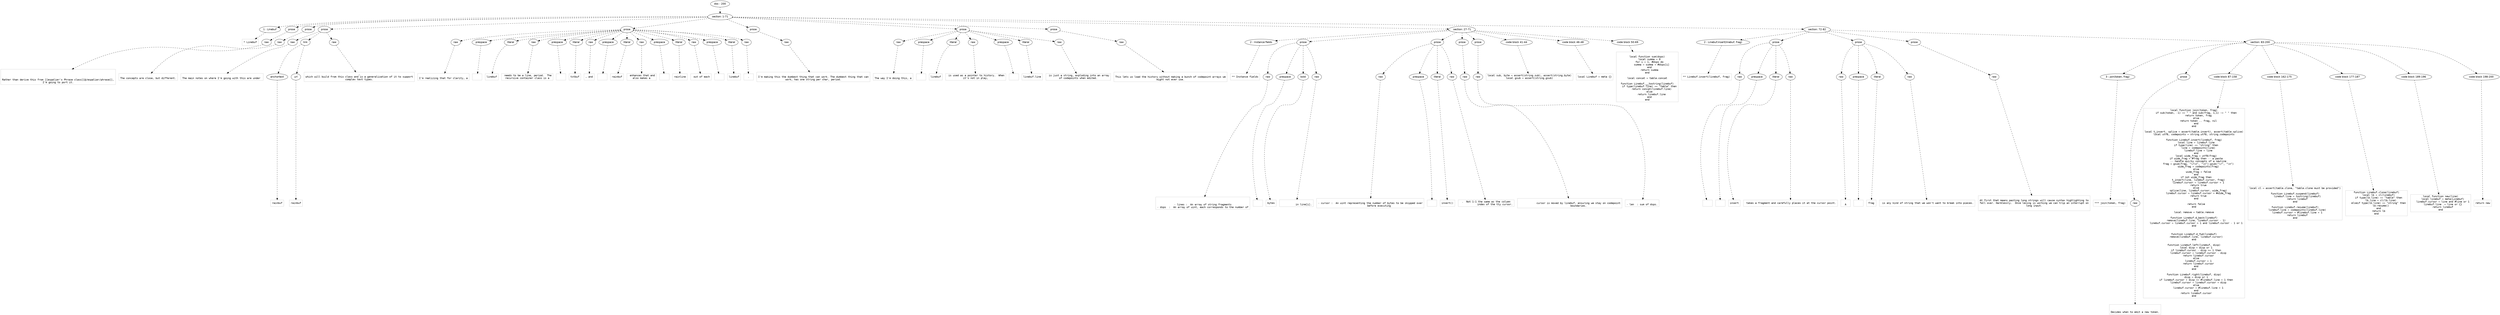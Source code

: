 digraph lpegNode {

node [fontname=Helvetica]
edge [style=dashed]

doc_0 [label="doc - 200"]


doc_0 -> { section_1}
{rank=same; section_1}

section_1 [label="section: 1-71"]


// END RANK doc_0

section_1 -> { header_2 prose_3 prose_4 prose_5 prose_6 prose_7 prose_8 prose_9 section_10 section_11}
{rank=same; header_2 prose_3 prose_4 prose_5 prose_6 prose_7 prose_8 prose_9 section_10 section_11}

header_2 [label="1 : Linebuf"]

prose_3 [label="prose"]

prose_4 [label="prose"]

prose_5 [label="prose"]

prose_6 [label="prose"]

prose_7 [label="prose"]

prose_8 [label="prose"]

prose_9 [label="prose"]

section_10 [label="section: 27-71"]

section_11 [label="section: 72-82"]


// END RANK section_1

header_2 -> leaf_12
leaf_12  [color=Gray,shape=rectangle,fontname=Inconsolata,label="* Linebuf"]
// END RANK header_2

prose_3 -> { raw_13}
{rank=same; raw_13}

raw_13 [label="raw"]


// END RANK prose_3

raw_13 -> leaf_14
leaf_14  [color=Gray,shape=rectangle,fontname=Inconsolata,label="


Rather than derive this from [[espalier's Phrase class][@/espalier/phrase]],
I'm going to port it.
"]
// END RANK raw_13

prose_4 -> { raw_15}
{rank=same; raw_15}

raw_15 [label="raw"]


// END RANK prose_4

raw_15 -> leaf_16
leaf_16  [color=Gray,shape=rectangle,fontname=Inconsolata,label="
The concepts are close, but different.
"]
// END RANK raw_15

prose_5 -> { raw_17 link_18 raw_19}
{rank=same; raw_17 link_18 raw_19}

raw_17 [label="raw"]

link_18 [label="link"]

raw_19 [label="raw"]


// END RANK prose_5

raw_17 -> leaf_20
leaf_20  [color=Gray,shape=rectangle,fontname=Inconsolata,label="
The main notes on where I'm going with this are under "]
// END RANK raw_17

link_18 -> { anchortext_21 url_22}
{rank=same; anchortext_21 url_22}

anchortext_21 [label="anchortext"]

url_22 [label="url"]


// END RANK link_18

anchortext_21 -> leaf_23
leaf_23  [color=Gray,shape=rectangle,fontname=Inconsolata,label="rainbuf"]
// END RANK anchortext_21

url_22 -> leaf_24
leaf_24  [color=Gray,shape=rectangle,fontname=Inconsolata,label="rainbuf"]
// END RANK url_22

raw_19 -> leaf_25
leaf_25  [color=Gray,shape=rectangle,fontname=Inconsolata,label=",
which will build from this class and is a generalization of it to support
complex text types.
"]
// END RANK raw_19

prose_6 -> { raw_26 prespace_27 literal_28 raw_29 prespace_30 literal_31 raw_32 prespace_33 literal_34 raw_35 prespace_36 literal_37 raw_38 prespace_39 literal_40 raw_41}
{rank=same; raw_26 prespace_27 literal_28 raw_29 prespace_30 literal_31 raw_32 prespace_33 literal_34 raw_35 prespace_36 literal_37 raw_38 prespace_39 literal_40 raw_41}

raw_26 [label="raw"]

prespace_27 [label="prespace"]

literal_28 [label="literal"]

raw_29 [label="raw"]

prespace_30 [label="prespace"]

literal_31 [label="literal"]

raw_32 [label="raw"]

prespace_33 [label="prespace"]

literal_34 [label="literal"]

raw_35 [label="raw"]

prespace_36 [label="prespace"]

literal_37 [label="literal"]

raw_38 [label="raw"]

prespace_39 [label="prespace"]

literal_40 [label="literal"]

raw_41 [label="raw"]


// END RANK prose_6

raw_26 -> leaf_42
leaf_42  [color=Gray,shape=rectangle,fontname=Inconsolata,label="
I'm realizing that for clarity, a"]
// END RANK raw_26

prespace_27 -> leaf_43
leaf_43  [color=Gray,shape=rectangle,fontname=Inconsolata,label=" "]
// END RANK prespace_27

literal_28 -> leaf_44
leaf_44  [color=Gray,shape=rectangle,fontname=Inconsolata,label="linebuf"]
// END RANK literal_28

raw_29 -> leaf_45
leaf_45  [color=Gray,shape=rectangle,fontname=Inconsolata,label=" needs to be a line, period.  The
recursive container class is a"]
// END RANK raw_29

prespace_30 -> leaf_46
leaf_46  [color=Gray,shape=rectangle,fontname=Inconsolata,label=" "]
// END RANK prespace_30

literal_31 -> leaf_47
leaf_47  [color=Gray,shape=rectangle,fontname=Inconsolata,label="txtbuf"]
// END RANK literal_31

raw_32 -> leaf_48
leaf_48  [color=Gray,shape=rectangle,fontname=Inconsolata,label=", and"]
// END RANK raw_32

prespace_33 -> leaf_49
leaf_49  [color=Gray,shape=rectangle,fontname=Inconsolata,label=" "]
// END RANK prespace_33

literal_34 -> leaf_50
leaf_50  [color=Gray,shape=rectangle,fontname=Inconsolata,label="rainbuf"]
// END RANK literal_34

raw_35 -> leaf_51
leaf_51  [color=Gray,shape=rectangle,fontname=Inconsolata,label=" enhances that and
also makes a"]
// END RANK raw_35

prespace_36 -> leaf_52
leaf_52  [color=Gray,shape=rectangle,fontname=Inconsolata,label=" "]
// END RANK prespace_36

literal_37 -> leaf_53
leaf_53  [color=Gray,shape=rectangle,fontname=Inconsolata,label="rainline"]
// END RANK literal_37

raw_38 -> leaf_54
leaf_54  [color=Gray,shape=rectangle,fontname=Inconsolata,label=" out of each"]
// END RANK raw_38

prespace_39 -> leaf_55
leaf_55  [color=Gray,shape=rectangle,fontname=Inconsolata,label=" "]
// END RANK prespace_39

literal_40 -> leaf_56
leaf_56  [color=Gray,shape=rectangle,fontname=Inconsolata,label="linebuf"]
// END RANK literal_40

raw_41 -> leaf_57
leaf_57  [color=Gray,shape=rectangle,fontname=Inconsolata,label=".
"]
// END RANK raw_41

prose_7 -> { raw_58}
{rank=same; raw_58}

raw_58 [label="raw"]


// END RANK prose_7

raw_58 -> leaf_59
leaf_59  [color=Gray,shape=rectangle,fontname=Inconsolata,label="
I'm making this the dumbest thing that can work. The dumbest thing that can
work, has one string per char, period.
"]
// END RANK raw_58

prose_8 -> { raw_60 prespace_61 literal_62 raw_63 prespace_64 literal_65 raw_66}
{rank=same; raw_60 prespace_61 literal_62 raw_63 prespace_64 literal_65 raw_66}

raw_60 [label="raw"]

prespace_61 [label="prespace"]

literal_62 [label="literal"]

raw_63 [label="raw"]

prespace_64 [label="prespace"]

literal_65 [label="literal"]

raw_66 [label="raw"]


// END RANK prose_8

raw_60 -> leaf_67
leaf_67  [color=Gray,shape=rectangle,fontname=Inconsolata,label="
The way I'm doing this, a"]
// END RANK raw_60

prespace_61 -> leaf_68
leaf_68  [color=Gray,shape=rectangle,fontname=Inconsolata,label=" "]
// END RANK prespace_61

literal_62 -> leaf_69
leaf_69  [color=Gray,shape=rectangle,fontname=Inconsolata,label="linebuf"]
// END RANK literal_62

raw_63 -> leaf_70
leaf_70  [color=Gray,shape=rectangle,fontname=Inconsolata,label=" is used as a pointer to history.  When
it's not in play,"]
// END RANK raw_63

prespace_64 -> leaf_71
leaf_71  [color=Gray,shape=rectangle,fontname=Inconsolata,label=" "]
// END RANK prespace_64

literal_65 -> leaf_72
leaf_72  [color=Gray,shape=rectangle,fontname=Inconsolata,label="linebuf.line"]
// END RANK literal_65

raw_66 -> leaf_73
leaf_73  [color=Gray,shape=rectangle,fontname=Inconsolata,label=" is just a string, exploding into an array
of codepoints when edited.
"]
// END RANK raw_66

prose_9 -> { raw_74}
{rank=same; raw_74}

raw_74 [label="raw"]


// END RANK prose_9

raw_74 -> leaf_75
leaf_75  [color=Gray,shape=rectangle,fontname=Inconsolata,label="
This lets us load the history without making a bunch of codepoint arrays we
might not ever use.
"]
// END RANK raw_74

section_10 -> { header_76 prose_77 prose_78 prose_79 prose_80 codeblock_81 codeblock_82 codeblock_83}
{rank=same; header_76 prose_77 prose_78 prose_79 prose_80 codeblock_81 codeblock_82 codeblock_83}

header_76 [label="2 : Instance fields"]

prose_77 [label="prose"]

prose_78 [label="prose"]

prose_79 [label="prose"]

prose_80 [label="prose"]

codeblock_81 [label="code block 41-44"]

codeblock_82 [label="code block 46-48"]

codeblock_83 [label="code block 50-69"]


// END RANK section_10

header_76 -> leaf_84
leaf_84  [color=Gray,shape=rectangle,fontname=Inconsolata,label="** Instance fields"]
// END RANK header_76

prose_77 -> { raw_85 prespace_86 bold_87 raw_88}
{rank=same; raw_85 prespace_86 bold_87 raw_88}

raw_85 [label="raw"]

prespace_86 [label="prespace"]

bold_87 [label="bold"]

raw_88 [label="raw"]


// END RANK prose_77

raw_85 -> leaf_89
leaf_89  [color=Gray,shape=rectangle,fontname=Inconsolata,label="

- lines :  An array of string fragments
- dsps  :  An array of uint, each corresponds to the number of"]
// END RANK raw_85

prespace_86 -> leaf_90
leaf_90  [color=Gray,shape=rectangle,fontname=Inconsolata,label=" "]
// END RANK prespace_86

bold_87 -> leaf_91
leaf_91  [color=Gray,shape=rectangle,fontname=Inconsolata,label="bytes"]
// END RANK bold_87

raw_88 -> leaf_92
leaf_92  [color=Gray,shape=rectangle,fontname=Inconsolata,label="
          in line[i].
"]
// END RANK raw_88

prose_78 -> { raw_93 prespace_94 literal_95 raw_96}
{rank=same; raw_93 prespace_94 literal_95 raw_96}

raw_93 [label="raw"]

prespace_94 [label="prespace"]

literal_95 [label="literal"]

raw_96 [label="raw"]


// END RANK prose_78

raw_93 -> leaf_97
leaf_97  [color=Gray,shape=rectangle,fontname=Inconsolata,label="
- cursor :  An uint representing the number of bytes to be skipped over
            before executing"]
// END RANK raw_93

prespace_94 -> leaf_98
leaf_98  [color=Gray,shape=rectangle,fontname=Inconsolata,label=" "]
// END RANK prespace_94

literal_95 -> leaf_99
leaf_99  [color=Gray,shape=rectangle,fontname=Inconsolata,label="insert()"]
// END RANK literal_95

raw_96 -> leaf_100
leaf_100  [color=Gray,shape=rectangle,fontname=Inconsolata,label=".  Not 1-1 the same as the column
            index of the tty cursor.
"]
// END RANK raw_96

prose_79 -> { raw_101}
{rank=same; raw_101}

raw_101 [label="raw"]


// END RANK prose_79

raw_101 -> leaf_102
leaf_102  [color=Gray,shape=rectangle,fontname=Inconsolata,label="
            cursor is moved by linebuf, ensuring we stay on codepoint
            boundaries.
"]
// END RANK raw_101

prose_80 -> { raw_103}
{rank=same; raw_103}

raw_103 [label="raw"]


// END RANK prose_80

raw_103 -> leaf_104
leaf_104  [color=Gray,shape=rectangle,fontname=Inconsolata,label="
- len  : sum of dsps."]
// END RANK raw_103

codeblock_81 -> leaf_105
leaf_105  [color=Gray,shape=rectangle,fontname=Inconsolata,label="local sub, byte = assert(string.sub), assert(string.byte)
local gsub = assert(string.gsub)"]
// END RANK codeblock_81

codeblock_82 -> leaf_106
leaf_106  [color=Gray,shape=rectangle,fontname=Inconsolata,label="local Linebuf = meta {}"]
// END RANK codeblock_82

codeblock_83 -> leaf_107
leaf_107  [color=Gray,shape=rectangle,fontname=Inconsolata,label="
local function sum(dsps)
   local summa = 0
   for i = 1, #dsps do
      summa = summa + #dsps[i]
   end
   return summa
end

local concat = table.concat

function Linebuf.__tostring(linebuf)
   if type(linebuf.line) == \"table\" then
      return concat(linebuf.line)
   else
      return linebuf.line
   end
end"]
// END RANK codeblock_83

section_11 -> { header_108 prose_109 prose_110 prose_111 section_112}
{rank=same; header_108 prose_109 prose_110 prose_111 section_112}

header_108 [label="2 : Linebuf.insert(linebuf, frag)"]

prose_109 [label="prose"]

prose_110 [label="prose"]

prose_111 [label="prose"]

section_112 [label="section: 83-200"]


// END RANK section_11

header_108 -> leaf_113
leaf_113  [color=Gray,shape=rectangle,fontname=Inconsolata,label="** Linebuf.insert(linebuf, frag)"]
// END RANK header_108

prose_109 -> { raw_114 prespace_115 literal_116 raw_117}
{rank=same; raw_114 prespace_115 literal_116 raw_117}

raw_114 [label="raw"]

prespace_115 [label="prespace"]

literal_116 [label="literal"]

raw_117 [label="raw"]


// END RANK prose_109

raw_114 -> leaf_118
leaf_118  [color=Gray,shape=rectangle,fontname=Inconsolata,label=""]
// END RANK raw_114

prespace_115 -> leaf_119
leaf_119  [color=Gray,shape=rectangle,fontname=Inconsolata,label=""]
// END RANK prespace_115

literal_116 -> leaf_120
leaf_120  [color=Gray,shape=rectangle,fontname=Inconsolata,label="insert"]
// END RANK literal_116

raw_117 -> leaf_121
leaf_121  [color=Gray,shape=rectangle,fontname=Inconsolata,label=" takes a fragment and carefully places it at the cursor point.
"]
// END RANK raw_117

prose_110 -> { raw_122 prespace_123 literal_124 raw_125}
{rank=same; raw_122 prespace_123 literal_124 raw_125}

raw_122 [label="raw"]

prespace_123 [label="prespace"]

literal_124 [label="literal"]

raw_125 [label="raw"]


// END RANK prose_110

raw_122 -> leaf_126
leaf_126  [color=Gray,shape=rectangle,fontname=Inconsolata,label="
A"]
// END RANK raw_122

prespace_123 -> leaf_127
leaf_127  [color=Gray,shape=rectangle,fontname=Inconsolata,label=" "]
// END RANK prespace_123

literal_124 -> leaf_128
leaf_128  [color=Gray,shape=rectangle,fontname=Inconsolata,label="frag"]
// END RANK literal_124

raw_125 -> leaf_129
leaf_129  [color=Gray,shape=rectangle,fontname=Inconsolata,label=" is any kind of string that we won't want to break into pieces.
"]
// END RANK raw_125

prose_111 -> { raw_130}
{rank=same; raw_130}

raw_130 [label="raw"]


// END RANK prose_111

raw_130 -> leaf_131
leaf_131  [color=Gray,shape=rectangle,fontname=Inconsolata,label="
At first that means pasting long strings will cause syntax highlighting to
fall over. Harmlessly.  Once lexing is working we can trip an interrupt on
long input.

"]
// END RANK raw_130

section_112 -> { header_132 prose_133 codeblock_134 codeblock_135 codeblock_136 codeblock_137 codeblock_138}
{rank=same; header_132 prose_133 codeblock_134 codeblock_135 codeblock_136 codeblock_137 codeblock_138}

header_132 [label="3 : join(token, frag)"]

prose_133 [label="prose"]

codeblock_134 [label="code block 87-158"]

codeblock_135 [label="code block 162-175"]

codeblock_136 [label="code block 177-187"]

codeblock_137 [label="code block 189-196"]

codeblock_138 [label="code block 198-200"]


// END RANK section_112

header_132 -> leaf_139
leaf_139  [color=Gray,shape=rectangle,fontname=Inconsolata,label="*** join(token, frag)"]
// END RANK header_132

prose_133 -> { raw_140}
{rank=same; raw_140}

raw_140 [label="raw"]


// END RANK prose_133

raw_140 -> leaf_141
leaf_141  [color=Gray,shape=rectangle,fontname=Inconsolata,label="

Decides when to emit a new token.
"]
// END RANK raw_140

codeblock_134 -> leaf_142
leaf_142  [color=Gray,shape=rectangle,fontname=Inconsolata,label="local function join(token, frag)
   if sub(token, -1) == \" \" and sub(frag, 1,1) ~= \" \" then
      return token, frag
   else
      return token .. frag, nil
   end
end

local t_insert, splice = assert(table.insert), assert(table.splice)
local utf8, codepoints = string.utf8, string.codepoints

function Linebuf.insert(linebuf, frag)
   local line = linebuf.line
   if type(line) == \"string\" then
      line = codepoints(line)
      linebuf.line = line
   end
   local wide_frag = utf8(frag)
   if wide_frag < #frag then -- a paste
      -- handle quirky concepts of a newline
      frag = gsub(frag, \"\\r\\n\", \"\\n\"):gsub(\"\\r\", \"\\n\")
      wide_frag = codepoints(frag)
   else
      wide_frag = false
   end
   if not wide_frag then
      t_insert(line, linebuf.cursor, frag)
      linebuf.cursor = linebuf.cursor + 1
      return true
   else
      splice(line, linebuf.cursor, wide_frag)
      linebuf.cursor = linebuf.cursor + #wide_frag
      return true
   end

   return false
end

local remove = table.remove

function Linebuf.d_back(linebuf)
   remove(linebuf.line, linebuf.cursor - 1)
   linebuf.cursor = linebuf.cursor > 1 and linebuf.cursor - 1 or 1
end


function Linebuf.d_fwd(linebuf)
   remove(linebuf.line, linebuf.cursor)
end

function Linebuf.left(linebuf, disp)
   local disp = disp or 1
   if linebuf.cursor - disp >= 1 then
      linebuf.cursor = linebuf.cursor - disp
      return linebuf.cursor
   else
      linebuf.cursor = 1
      return linebuf.cursor
   end
end

function Linebuf.right(linebuf, disp)
   disp = disp or 1
   if linebuf.cursor + disp <= #linebuf.line + 1 then
      linebuf.cursor = linebuf.cursor + disp
   else
      linebuf.cursor = #linebuf.line + 1
   end
   return linebuf.cursor
end"]
// END RANK codeblock_134

codeblock_135 -> leaf_143
leaf_143  [color=Gray,shape=rectangle,fontname=Inconsolata,label="local cl = assert(table.clone, \"table.clone must be provided\")

function Linebuf.suspend(linebuf)
   linebuf.line = tostring(linebuf)
   return linebuf
end

function Linebuf.resume(linebuf)
   linebuf.line = codepoints(linebuf.line)
   linebuf.cursor = #linebuf.line + 1
   return linebuf
end"]
// END RANK codeblock_135

codeblock_136 -> leaf_144
leaf_144  [color=Gray,shape=rectangle,fontname=Inconsolata,label="function Linebuf.clone(linebuf)
   local lb = cl(linebuf)
   if type(lb.line) == \"table\" then
      lb.line = cl(lb.line)
   elseif type(lb.line) == \"string\" then
      lb:resume()
   end
   return lb
end"]
// END RANK codeblock_136

codeblock_137 -> leaf_145
leaf_145  [color=Gray,shape=rectangle,fontname=Inconsolata,label="local function new(line)
   local linebuf = meta(Linebuf)
   linebuf.cursor = line and #line or 1
   linebuf.line  = line or {}
   return linebuf
end"]
// END RANK codeblock_137

codeblock_138 -> leaf_146
leaf_146  [color=Gray,shape=rectangle,fontname=Inconsolata,label="return new"]
// END RANK codeblock_138


}
